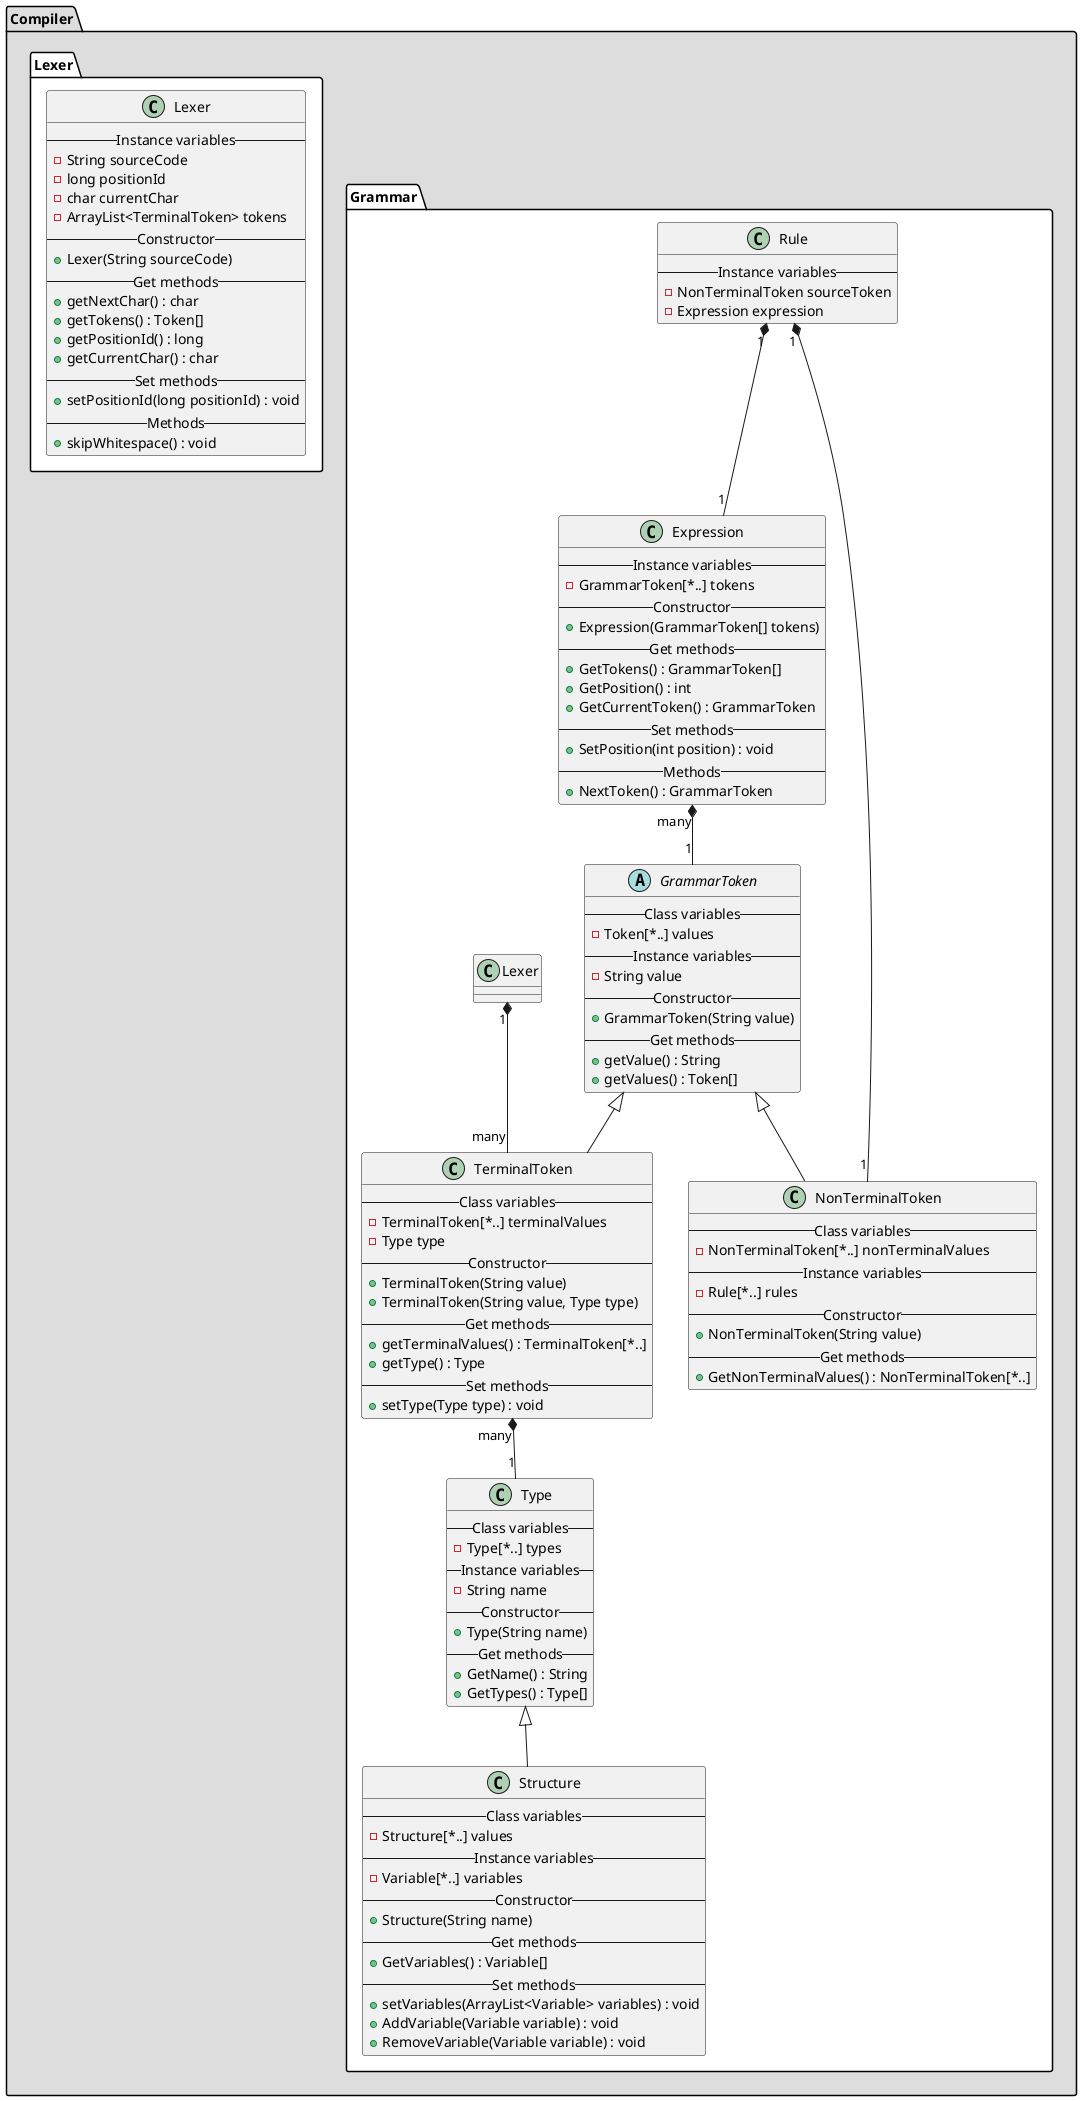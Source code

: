 @startuml

package Compiler #DDDDDD {}

package Compiler.Grammar #FFFFFF{

abstract class GrammarToken {
    -- Class variables --
    - Token[*..] values
    -- Instance variables --
    - String value
    -- Constructor --
    + GrammarToken(String value)
    -- Get methods --
    + getValue() : String
    + getValues() : Token[]
}

class TerminalToken extends GrammarToken {
    -- Class variables --
    - TerminalToken[*..] terminalValues
    - Type type
    -- Constructor --
    + TerminalToken(String value)
    + TerminalToken(String value, Type type)
    -- Get methods --
    + getTerminalValues() : TerminalToken[*..]
    + getType() : Type
    -- Set methods --
    + setType(Type type) : void
}

class NonTerminalToken extends GrammarToken {
    -- Class variables --
    - NonTerminalToken[*..] nonTerminalValues
    -- Instance variables --
    - Rule[*..] rules
    -- Constructor --
    + NonTerminalToken(String value)
    -- Get methods --
    + GetNonTerminalValues() : NonTerminalToken[*..]
}

class Type {
    -- Class variables --
    - Type[*..] types
    -- Instance variables --
    - String name
    -- Constructor --
    + Type(String name)
    -- Get methods --
    + GetName() : String
    + GetTypes() : Type[]
}

TerminalToken "many" *-- "1" Type

class Structure extends Type {
    -- Class variables --
    - Structure[*..] values
    -- Instance variables --
    - Variable[*..] variables
    -- Constructor --
    + Structure(String name)
    -- Get methods --
    + GetVariables() : Variable[]
    -- Set methods --
    + setVariables(ArrayList<Variable> variables) : void
    + AddVariable(Variable variable) : void
    + RemoveVariable(Variable variable) : void
}

Expression "many" *-- "1" GrammarToken


class Expression {
    -- Instance variables --
    - GrammarToken[*..] tokens
    -- Constructor --
    + Expression(GrammarToken[] tokens)
    -- Get methods --
    + GetTokens() : GrammarToken[]
    + GetPosition() : int
    + GetCurrentToken() : GrammarToken
    -- Set methods --
    + SetPosition(int position) : void
    -- Methods --
    + NextToken() : GrammarToken
}

Rule "1" *-- "1" Expression
Rule "1" *-- "1" NonTerminalToken

class Rule {
    -- Instance variables --
    - NonTerminalToken sourceToken
    - Expression expression
}

Lexer "1" *-- "many" TerminalToken


}

package Compiler.Lexer #FFFFFF {

class Lexer {
    -- Instance variables --
    - String sourceCode
    - long positionId
    - char currentChar
    - ArrayList<TerminalToken> tokens
    -- Constructor --
    + Lexer(String sourceCode)
    -- Get methods --
    + getNextChar() : char
    + getTokens() : Token[]
    + getPositionId() : long
    + getCurrentChar() : char
    -- Set methods --
    + setPositionId(long positionId) : void
    -- Methods --
    + skipWhitespace() : void
}

}

@enduml